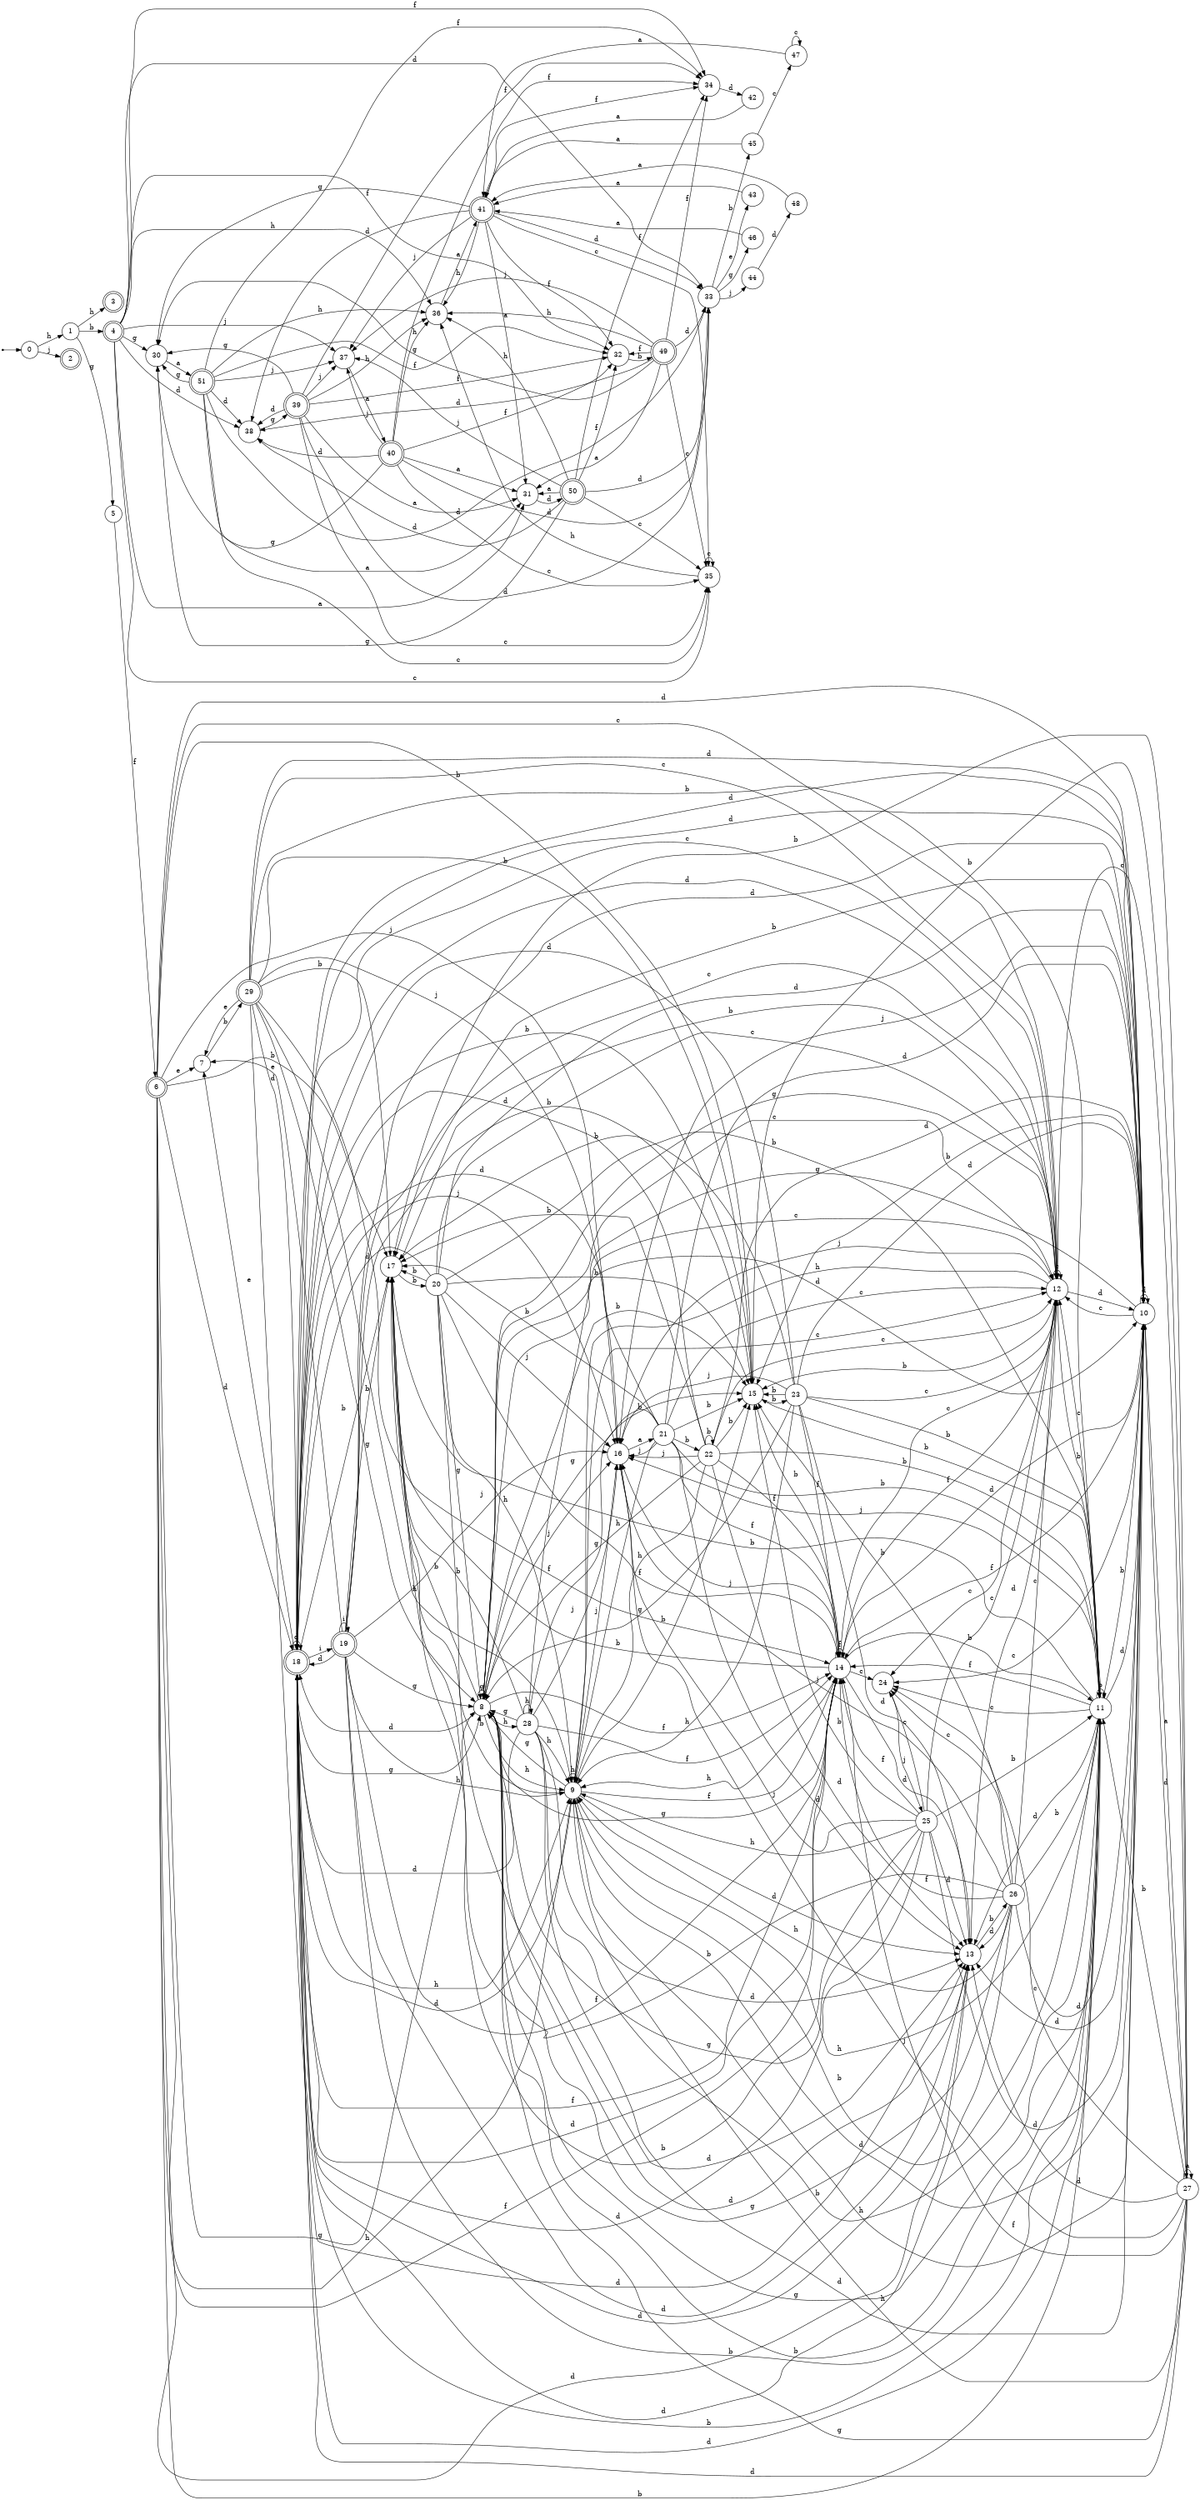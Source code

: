 digraph finite_state_machine {
rankdir=LR;
size="20,20";
node [shape = point]; "dummy0"
node [shape = circle]; "0";
"dummy0" -> "0";
node [shape = circle]; "1";
node [shape = doublecircle]; "2";node [shape = doublecircle]; "3";node [shape = doublecircle]; "4";node [shape = circle]; "5";
node [shape = doublecircle]; "6";node [shape = circle]; "7";
node [shape = circle]; "8";
node [shape = circle]; "9";
node [shape = circle]; "10";
node [shape = circle]; "11";
node [shape = circle]; "12";
node [shape = circle]; "13";
node [shape = circle]; "14";
node [shape = circle]; "15";
node [shape = circle]; "16";
node [shape = circle]; "17";
node [shape = doublecircle]; "18";node [shape = doublecircle]; "19";node [shape = circle]; "20";
node [shape = circle]; "21";
node [shape = circle]; "22";
node [shape = circle]; "23";
node [shape = circle]; "24";
node [shape = circle]; "25";
node [shape = circle]; "26";
node [shape = circle]; "27";
node [shape = circle]; "28";
node [shape = doublecircle]; "29";node [shape = circle]; "30";
node [shape = circle]; "31";
node [shape = circle]; "32";
node [shape = circle]; "33";
node [shape = circle]; "34";
node [shape = circle]; "35";
node [shape = circle]; "36";
node [shape = circle]; "37";
node [shape = circle]; "38";
node [shape = doublecircle]; "39";node [shape = doublecircle]; "40";node [shape = doublecircle]; "41";node [shape = circle]; "42";
node [shape = circle]; "43";
node [shape = circle]; "44";
node [shape = circle]; "45";
node [shape = circle]; "46";
node [shape = circle]; "47";
node [shape = circle]; "48";
node [shape = doublecircle]; "49";node [shape = doublecircle]; "50";node [shape = doublecircle]; "51";"0" -> "1" [label = "h"];
 "0" -> "2" [label = "j"];
 "1" -> "3" [label = "h"];
 "1" -> "4" [label = "b"];
 "1" -> "5" [label = "g"];
 "5" -> "6" [label = "f"];
 "6" -> "7" [label = "e"];
 "6" -> "8" [label = "g"];
 "6" -> "9" [label = "h"];
 "6" -> "10" [label = "d"];
 "6" -> "18" [label = "d"];
 "6" -> "13" [label = "d"];
 "6" -> "17" [label = "b"];
 "6" -> "11" [label = "b"];
 "6" -> "15" [label = "b"];
 "6" -> "12" [label = "c"];
 "6" -> "14" [label = "f"];
 "6" -> "16" [label = "j"];
 "18" -> "18" [label = "d"];
 "18" -> "10" [label = "d"];
 "18" -> "13" [label = "d"];
 "18" -> "8" [label = "g"];
 "18" -> "9" [label = "h"];
 "18" -> "17" [label = "b"];
 "18" -> "11" [label = "b"];
 "18" -> "15" [label = "b"];
 "18" -> "12" [label = "c"];
 "18" -> "14" [label = "f"];
 "18" -> "16" [label = "j"];
 "18" -> "19" [label = "i"];
 "18" -> "7" [label = "e"];
 "19" -> "19" [label = "i"];
 "19" -> "8" [label = "g"];
 "19" -> "9" [label = "h"];
 "19" -> "10" [label = "d"];
 "19" -> "18" [label = "d"];
 "19" -> "13" [label = "d"];
 "19" -> "17" [label = "b"];
 "19" -> "11" [label = "b"];
 "19" -> "15" [label = "b"];
 "19" -> "12" [label = "c"];
 "19" -> "14" [label = "f"];
 "19" -> "16" [label = "j"];
 "19" -> "7" [label = "e"];
 "17" -> "20" [label = "b"];
 "20" -> "17" [label = "b"];
 "20" -> "11" [label = "b"];
 "20" -> "15" [label = "b"];
 "20" -> "8" [label = "g"];
 "20" -> "9" [label = "h"];
 "20" -> "10" [label = "d"];
 "20" -> "18" [label = "d"];
 "20" -> "13" [label = "d"];
 "20" -> "12" [label = "c"];
 "20" -> "14" [label = "f"];
 "20" -> "16" [label = "j"];
 "16" -> "21" [label = "a"];
 "21" -> "16" [label = "j"];
 "21" -> "17" [label = "b"];
 "21" -> "11" [label = "b"];
 "21" -> "22" [label = "b"];
 "21" -> "15" [label = "b"];
 "21" -> "8" [label = "g"];
 "21" -> "9" [label = "h"];
 "21" -> "10" [label = "d"];
 "21" -> "18" [label = "d"];
 "21" -> "13" [label = "d"];
 "21" -> "12" [label = "c"];
 "21" -> "14" [label = "f"];
 "22" -> "17" [label = "b"];
 "22" -> "11" [label = "b"];
 "22" -> "22" [label = "b"];
 "22" -> "15" [label = "b"];
 "22" -> "16" [label = "j"];
 "22" -> "8" [label = "g"];
 "22" -> "9" [label = "h"];
 "22" -> "10" [label = "d"];
 "22" -> "18" [label = "d"];
 "22" -> "13" [label = "d"];
 "22" -> "12" [label = "c"];
 "22" -> "14" [label = "f"];
 "15" -> "23" [label = "b"];
 "23" -> "17" [label = "b"];
 "23" -> "11" [label = "b"];
 "23" -> "15" [label = "b"];
 "23" -> "8" [label = "g"];
 "23" -> "9" [label = "h"];
 "23" -> "10" [label = "d"];
 "23" -> "18" [label = "d"];
 "23" -> "13" [label = "d"];
 "23" -> "12" [label = "c"];
 "23" -> "14" [label = "f"];
 "23" -> "16" [label = "j"];
 "14" -> "14" [label = "f"];
 "14" -> "10" [label = "d"];
 "14" -> "18" [label = "d"];
 "14" -> "13" [label = "d"];
 "14" -> "17" [label = "b"];
 "14" -> "11" [label = "b"];
 "14" -> "15" [label = "b"];
 "14" -> "24" [label = "c"];
 "14" -> "12" [label = "c"];
 "14" -> "8" [label = "g"];
 "14" -> "9" [label = "h"];
 "14" -> "16" [label = "j"];
 "24" -> "25" [label = "j"];
 "25" -> "24" [label = "c"];
 "25" -> "12" [label = "c"];
 "25" -> "10" [label = "d"];
 "25" -> "18" [label = "d"];
 "25" -> "13" [label = "d"];
 "25" -> "17" [label = "b"];
 "25" -> "11" [label = "b"];
 "25" -> "15" [label = "b"];
 "25" -> "14" [label = "f"];
 "25" -> "8" [label = "g"];
 "25" -> "9" [label = "h"];
 "25" -> "16" [label = "j"];
 "13" -> "26" [label = "b"];
 "26" -> "10" [label = "d"];
 "26" -> "18" [label = "d"];
 "26" -> "13" [label = "d"];
 "26" -> "17" [label = "b"];
 "26" -> "11" [label = "b"];
 "26" -> "15" [label = "b"];
 "26" -> "24" [label = "c"];
 "26" -> "12" [label = "c"];
 "26" -> "14" [label = "f"];
 "26" -> "8" [label = "g"];
 "26" -> "9" [label = "h"];
 "26" -> "16" [label = "j"];
 "12" -> "24" [label = "c"];
 "12" -> "12" [label = "c"];
 "12" -> "10" [label = "d"];
 "12" -> "18" [label = "d"];
 "12" -> "13" [label = "d"];
 "12" -> "17" [label = "b"];
 "12" -> "11" [label = "b"];
 "12" -> "15" [label = "b"];
 "12" -> "14" [label = "f"];
 "12" -> "8" [label = "g"];
 "12" -> "9" [label = "h"];
 "12" -> "16" [label = "j"];
 "11" -> "17" [label = "b"];
 "11" -> "11" [label = "b"];
 "11" -> "15" [label = "b"];
 "11" -> "10" [label = "d"];
 "11" -> "18" [label = "d"];
 "11" -> "13" [label = "d"];
 "11" -> "24" [label = "c"];
 "11" -> "12" [label = "c"];
 "11" -> "14" [label = "f"];
 "11" -> "8" [label = "g"];
 "11" -> "9" [label = "h"];
 "11" -> "16" [label = "j"];
 "10" -> "10" [label = "d"];
 "10" -> "18" [label = "d"];
 "10" -> "13" [label = "d"];
 "10" -> "27" [label = "a"];
 "10" -> "17" [label = "b"];
 "10" -> "11" [label = "b"];
 "10" -> "15" [label = "b"];
 "10" -> "24" [label = "c"];
 "10" -> "12" [label = "c"];
 "10" -> "14" [label = "f"];
 "10" -> "8" [label = "g"];
 "10" -> "9" [label = "h"];
 "10" -> "16" [label = "j"];
 "27" -> "27" [label = "a"];
 "27" -> "10" [label = "d"];
 "27" -> "18" [label = "d"];
 "27" -> "13" [label = "d"];
 "27" -> "17" [label = "b"];
 "27" -> "11" [label = "b"];
 "27" -> "15" [label = "b"];
 "27" -> "24" [label = "c"];
 "27" -> "12" [label = "c"];
 "27" -> "14" [label = "f"];
 "27" -> "8" [label = "g"];
 "27" -> "9" [label = "h"];
 "27" -> "16" [label = "j"];
 "9" -> "9" [label = "h"];
 "9" -> "8" [label = "g"];
 "9" -> "10" [label = "d"];
 "9" -> "18" [label = "d"];
 "9" -> "13" [label = "d"];
 "9" -> "17" [label = "b"];
 "9" -> "11" [label = "b"];
 "9" -> "15" [label = "b"];
 "9" -> "12" [label = "c"];
 "9" -> "14" [label = "f"];
 "9" -> "16" [label = "j"];
 "8" -> "8" [label = "g"];
 "8" -> "9" [label = "h"];
 "8" -> "28" [label = "h"];
 "8" -> "10" [label = "d"];
 "8" -> "18" [label = "d"];
 "8" -> "13" [label = "d"];
 "8" -> "17" [label = "b"];
 "8" -> "11" [label = "b"];
 "8" -> "15" [label = "b"];
 "8" -> "12" [label = "c"];
 "8" -> "14" [label = "f"];
 "8" -> "16" [label = "j"];
 "28" -> "9" [label = "h"];
 "28" -> "28" [label = "h"];
 "28" -> "8" [label = "g"];
 "28" -> "10" [label = "d"];
 "28" -> "18" [label = "d"];
 "28" -> "13" [label = "d"];
 "28" -> "17" [label = "b"];
 "28" -> "11" [label = "b"];
 "28" -> "15" [label = "b"];
 "28" -> "12" [label = "c"];
 "28" -> "14" [label = "f"];
 "28" -> "16" [label = "j"];
 "7" -> "29" [label = "b"];
 "29" -> "7" [label = "e"];
 "29" -> "8" [label = "g"];
 "29" -> "9" [label = "h"];
 "29" -> "10" [label = "d"];
 "29" -> "18" [label = "d"];
 "29" -> "13" [label = "d"];
 "29" -> "17" [label = "b"];
 "29" -> "11" [label = "b"];
 "29" -> "15" [label = "b"];
 "29" -> "12" [label = "c"];
 "29" -> "14" [label = "f"];
 "29" -> "16" [label = "j"];
 "4" -> "30" [label = "g"];
 "4" -> "31" [label = "a"];
 "4" -> "32" [label = "f"];
 "4" -> "34" [label = "f"];
 "4" -> "33" [label = "d"];
 "4" -> "38" [label = "d"];
 "4" -> "35" [label = "c"];
 "4" -> "36" [label = "h"];
 "4" -> "37" [label = "j"];
 "38" -> "39" [label = "g"];
 "39" -> "33" [label = "d"];
 "39" -> "38" [label = "d"];
 "39" -> "30" [label = "g"];
 "39" -> "31" [label = "a"];
 "39" -> "32" [label = "f"];
 "39" -> "34" [label = "f"];
 "39" -> "35" [label = "c"];
 "39" -> "36" [label = "h"];
 "39" -> "37" [label = "j"];
 "37" -> "40" [label = "a"];
 "40" -> "37" [label = "j"];
 "40" -> "30" [label = "g"];
 "40" -> "31" [label = "a"];
 "40" -> "32" [label = "f"];
 "40" -> "34" [label = "f"];
 "40" -> "33" [label = "d"];
 "40" -> "38" [label = "d"];
 "40" -> "35" [label = "c"];
 "40" -> "36" [label = "h"];
 "36" -> "41" [label = "a"];
 "41" -> "33" [label = "d"];
 "41" -> "38" [label = "d"];
 "41" -> "32" [label = "f"];
 "41" -> "34" [label = "f"];
 "41" -> "35" [label = "c"];
 "41" -> "36" [label = "h"];
 "41" -> "30" [label = "g"];
 "41" -> "31" [label = "a"];
 "41" -> "37" [label = "j"];
 "35" -> "35" [label = "c"];
 "35" -> "36" [label = "h"];
 "34" -> "42" [label = "d"];
 "42" -> "41" [label = "a"];
 "33" -> "43" [label = "e"];
 "33" -> "44" [label = "j"];
 "33" -> "45" [label = "b"];
 "33" -> "46" [label = "g"];
 "46" -> "41" [label = "a"];
 "45" -> "47" [label = "c"];
 "45" -> "41" [label = "a"];
 "47" -> "47" [label = "c"];
 "47" -> "41" [label = "a"];
 "44" -> "48" [label = "d"];
 "48" -> "41" [label = "a"];
 "43" -> "41" [label = "a"];
 "32" -> "49" [label = "b"];
 "49" -> "32" [label = "f"];
 "49" -> "34" [label = "f"];
 "49" -> "30" [label = "g"];
 "49" -> "31" [label = "a"];
 "49" -> "33" [label = "d"];
 "49" -> "38" [label = "d"];
 "49" -> "35" [label = "c"];
 "49" -> "36" [label = "h"];
 "49" -> "37" [label = "j"];
 "31" -> "50" [label = "d"];
 "50" -> "31" [label = "a"];
 "50" -> "30" [label = "g"];
 "50" -> "32" [label = "f"];
 "50" -> "34" [label = "f"];
 "50" -> "33" [label = "d"];
 "50" -> "38" [label = "d"];
 "50" -> "35" [label = "c"];
 "50" -> "36" [label = "h"];
 "50" -> "37" [label = "j"];
 "30" -> "51" [label = "a"];
 "51" -> "30" [label = "g"];
 "51" -> "31" [label = "a"];
 "51" -> "32" [label = "f"];
 "51" -> "34" [label = "f"];
 "51" -> "33" [label = "d"];
 "51" -> "38" [label = "d"];
 "51" -> "35" [label = "c"];
 "51" -> "36" [label = "h"];
 "51" -> "37" [label = "j"];
 }
